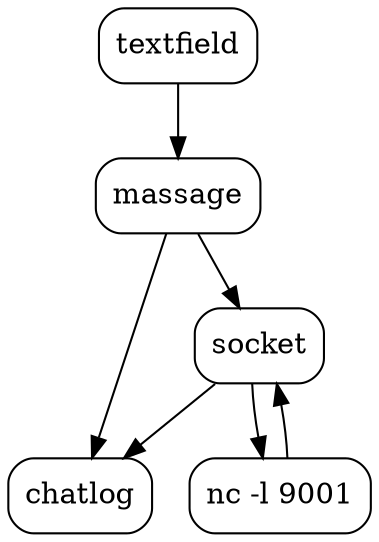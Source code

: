 digraph {
    node [shape=rect style=rounded];
    textfield -> massage -> socket
    massage -> chatlog
    socket -> chatlog

    socket -> "nc -l 9001"
    "nc -l 9001" -> socket
    
}